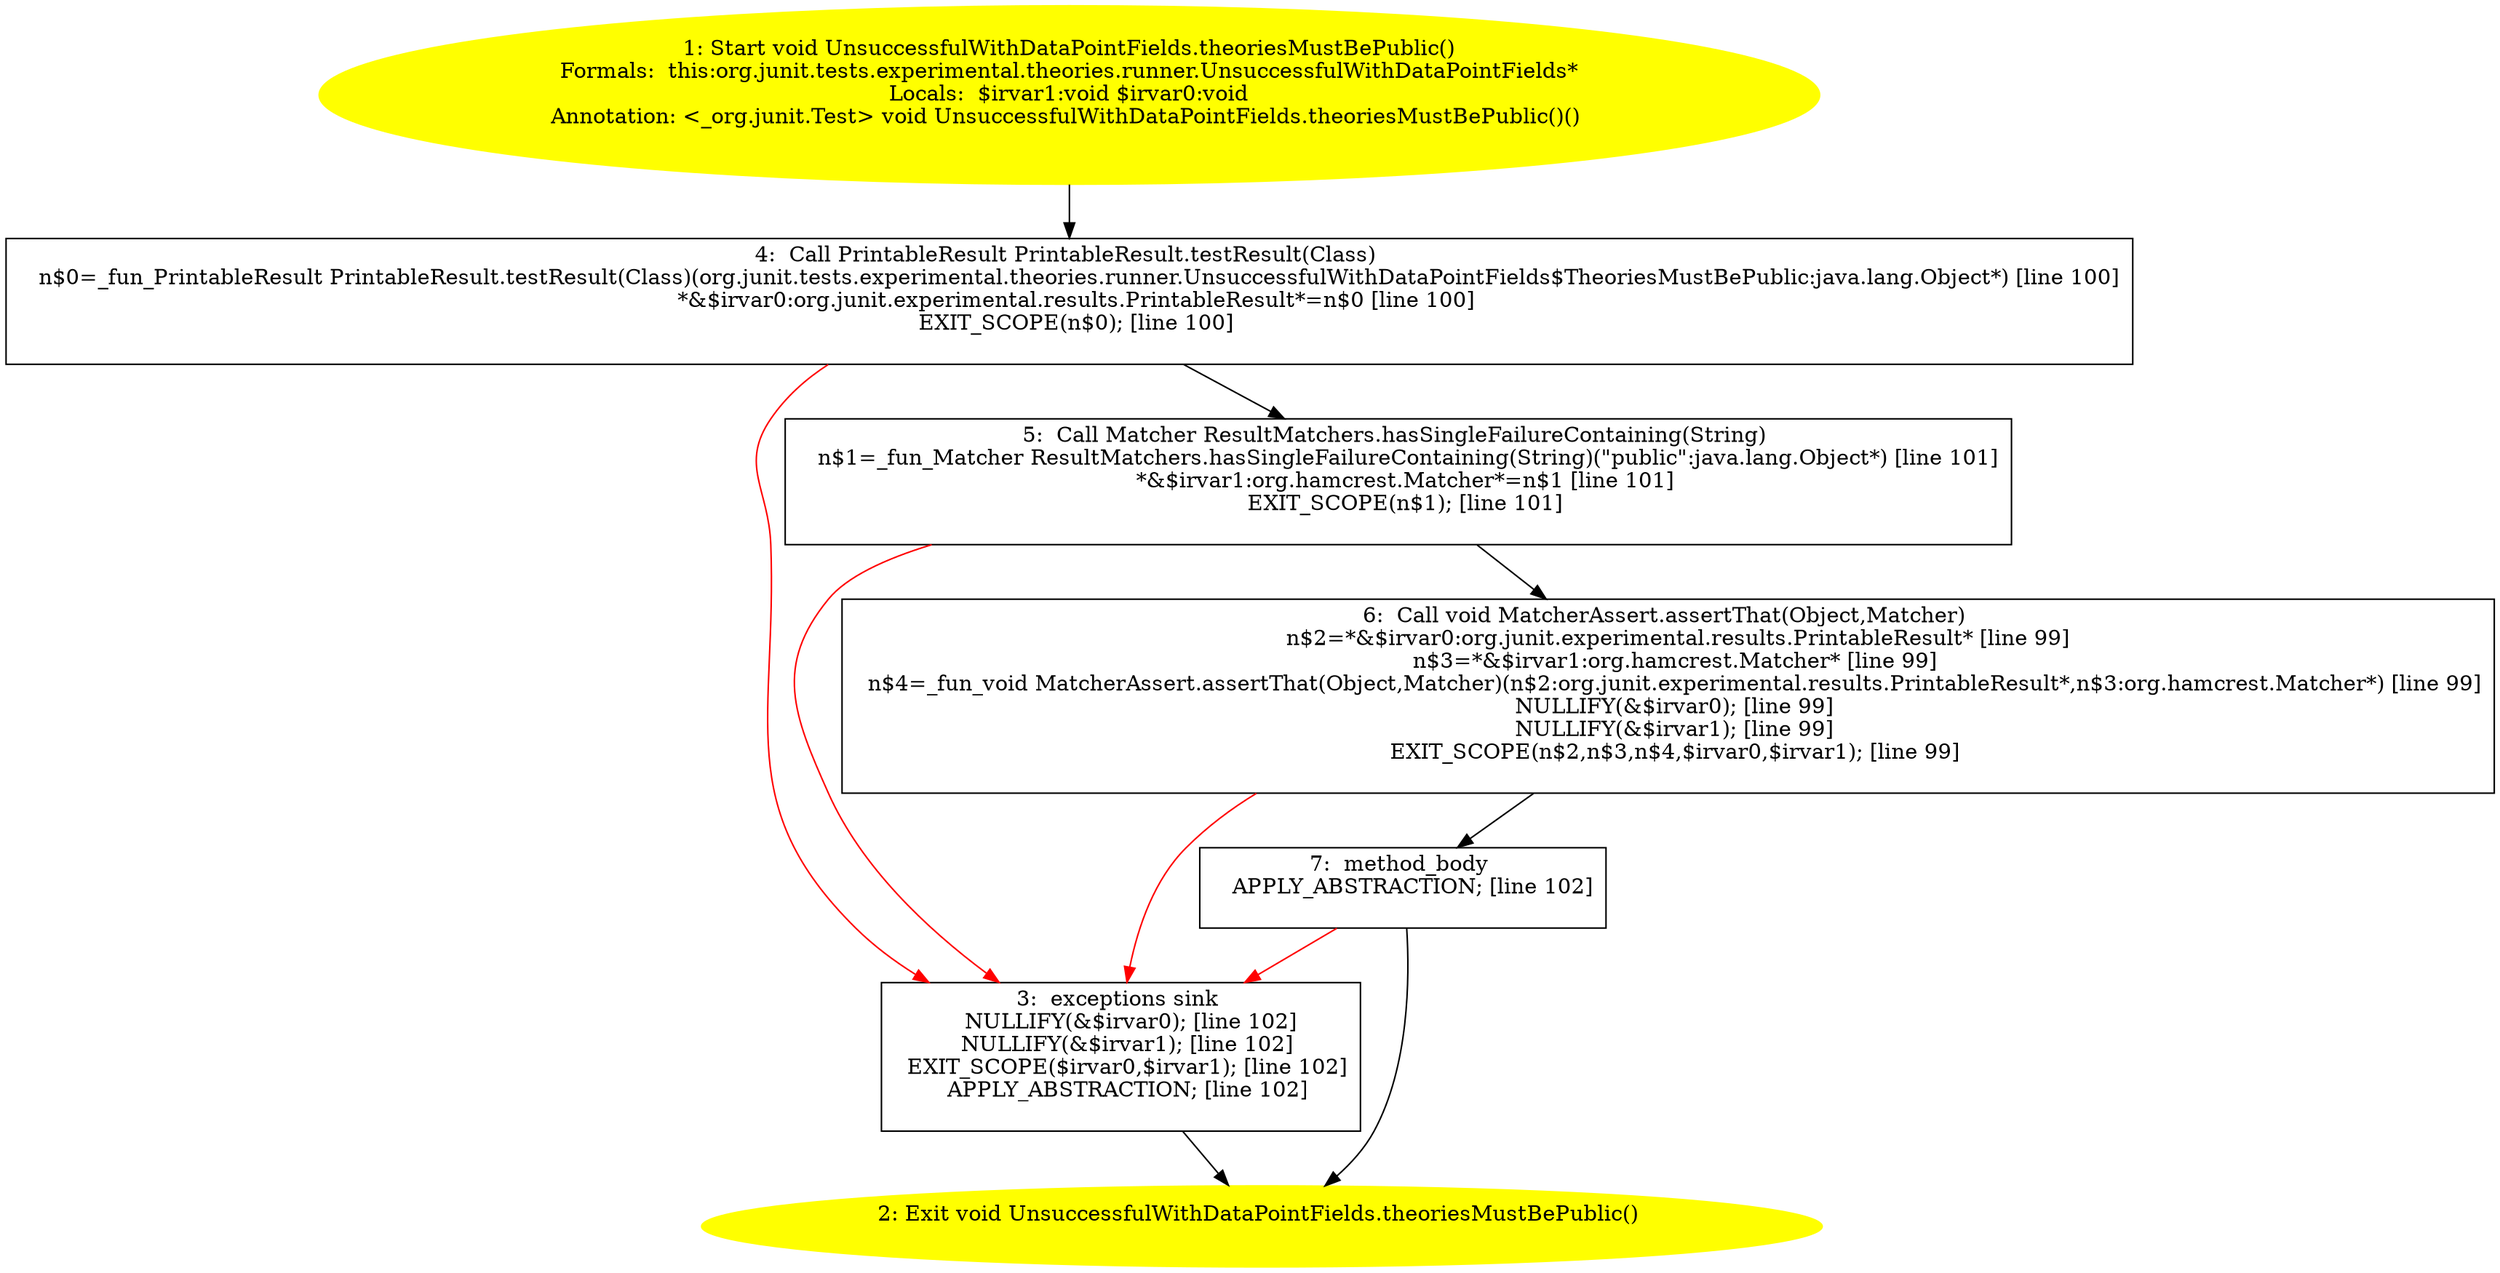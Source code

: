 /* @generated */
digraph cfg {
"org.junit.tests.experimental.theories.runner.UnsuccessfulWithDataPointFields.theoriesMustBePublic():.b081fde54680716174197bb5bbb8b18b_1" [label="1: Start void UnsuccessfulWithDataPointFields.theoriesMustBePublic()\nFormals:  this:org.junit.tests.experimental.theories.runner.UnsuccessfulWithDataPointFields*\nLocals:  $irvar1:void $irvar0:void\nAnnotation: <_org.junit.Test> void UnsuccessfulWithDataPointFields.theoriesMustBePublic()() \n  " color=yellow style=filled]
	

	 "org.junit.tests.experimental.theories.runner.UnsuccessfulWithDataPointFields.theoriesMustBePublic():.b081fde54680716174197bb5bbb8b18b_1" -> "org.junit.tests.experimental.theories.runner.UnsuccessfulWithDataPointFields.theoriesMustBePublic():.b081fde54680716174197bb5bbb8b18b_4" ;
"org.junit.tests.experimental.theories.runner.UnsuccessfulWithDataPointFields.theoriesMustBePublic():.b081fde54680716174197bb5bbb8b18b_2" [label="2: Exit void UnsuccessfulWithDataPointFields.theoriesMustBePublic() \n  " color=yellow style=filled]
	

"org.junit.tests.experimental.theories.runner.UnsuccessfulWithDataPointFields.theoriesMustBePublic():.b081fde54680716174197bb5bbb8b18b_3" [label="3:  exceptions sink \n   NULLIFY(&$irvar0); [line 102]\n  NULLIFY(&$irvar1); [line 102]\n  EXIT_SCOPE($irvar0,$irvar1); [line 102]\n  APPLY_ABSTRACTION; [line 102]\n " shape="box"]
	

	 "org.junit.tests.experimental.theories.runner.UnsuccessfulWithDataPointFields.theoriesMustBePublic():.b081fde54680716174197bb5bbb8b18b_3" -> "org.junit.tests.experimental.theories.runner.UnsuccessfulWithDataPointFields.theoriesMustBePublic():.b081fde54680716174197bb5bbb8b18b_2" ;
"org.junit.tests.experimental.theories.runner.UnsuccessfulWithDataPointFields.theoriesMustBePublic():.b081fde54680716174197bb5bbb8b18b_4" [label="4:  Call PrintableResult PrintableResult.testResult(Class) \n   n$0=_fun_PrintableResult PrintableResult.testResult(Class)(org.junit.tests.experimental.theories.runner.UnsuccessfulWithDataPointFields$TheoriesMustBePublic:java.lang.Object*) [line 100]\n  *&$irvar0:org.junit.experimental.results.PrintableResult*=n$0 [line 100]\n  EXIT_SCOPE(n$0); [line 100]\n " shape="box"]
	

	 "org.junit.tests.experimental.theories.runner.UnsuccessfulWithDataPointFields.theoriesMustBePublic():.b081fde54680716174197bb5bbb8b18b_4" -> "org.junit.tests.experimental.theories.runner.UnsuccessfulWithDataPointFields.theoriesMustBePublic():.b081fde54680716174197bb5bbb8b18b_5" ;
	 "org.junit.tests.experimental.theories.runner.UnsuccessfulWithDataPointFields.theoriesMustBePublic():.b081fde54680716174197bb5bbb8b18b_4" -> "org.junit.tests.experimental.theories.runner.UnsuccessfulWithDataPointFields.theoriesMustBePublic():.b081fde54680716174197bb5bbb8b18b_3" [color="red" ];
"org.junit.tests.experimental.theories.runner.UnsuccessfulWithDataPointFields.theoriesMustBePublic():.b081fde54680716174197bb5bbb8b18b_5" [label="5:  Call Matcher ResultMatchers.hasSingleFailureContaining(String) \n   n$1=_fun_Matcher ResultMatchers.hasSingleFailureContaining(String)(\"public\":java.lang.Object*) [line 101]\n  *&$irvar1:org.hamcrest.Matcher*=n$1 [line 101]\n  EXIT_SCOPE(n$1); [line 101]\n " shape="box"]
	

	 "org.junit.tests.experimental.theories.runner.UnsuccessfulWithDataPointFields.theoriesMustBePublic():.b081fde54680716174197bb5bbb8b18b_5" -> "org.junit.tests.experimental.theories.runner.UnsuccessfulWithDataPointFields.theoriesMustBePublic():.b081fde54680716174197bb5bbb8b18b_6" ;
	 "org.junit.tests.experimental.theories.runner.UnsuccessfulWithDataPointFields.theoriesMustBePublic():.b081fde54680716174197bb5bbb8b18b_5" -> "org.junit.tests.experimental.theories.runner.UnsuccessfulWithDataPointFields.theoriesMustBePublic():.b081fde54680716174197bb5bbb8b18b_3" [color="red" ];
"org.junit.tests.experimental.theories.runner.UnsuccessfulWithDataPointFields.theoriesMustBePublic():.b081fde54680716174197bb5bbb8b18b_6" [label="6:  Call void MatcherAssert.assertThat(Object,Matcher) \n   n$2=*&$irvar0:org.junit.experimental.results.PrintableResult* [line 99]\n  n$3=*&$irvar1:org.hamcrest.Matcher* [line 99]\n  n$4=_fun_void MatcherAssert.assertThat(Object,Matcher)(n$2:org.junit.experimental.results.PrintableResult*,n$3:org.hamcrest.Matcher*) [line 99]\n  NULLIFY(&$irvar0); [line 99]\n  NULLIFY(&$irvar1); [line 99]\n  EXIT_SCOPE(n$2,n$3,n$4,$irvar0,$irvar1); [line 99]\n " shape="box"]
	

	 "org.junit.tests.experimental.theories.runner.UnsuccessfulWithDataPointFields.theoriesMustBePublic():.b081fde54680716174197bb5bbb8b18b_6" -> "org.junit.tests.experimental.theories.runner.UnsuccessfulWithDataPointFields.theoriesMustBePublic():.b081fde54680716174197bb5bbb8b18b_7" ;
	 "org.junit.tests.experimental.theories.runner.UnsuccessfulWithDataPointFields.theoriesMustBePublic():.b081fde54680716174197bb5bbb8b18b_6" -> "org.junit.tests.experimental.theories.runner.UnsuccessfulWithDataPointFields.theoriesMustBePublic():.b081fde54680716174197bb5bbb8b18b_3" [color="red" ];
"org.junit.tests.experimental.theories.runner.UnsuccessfulWithDataPointFields.theoriesMustBePublic():.b081fde54680716174197bb5bbb8b18b_7" [label="7:  method_body \n   APPLY_ABSTRACTION; [line 102]\n " shape="box"]
	

	 "org.junit.tests.experimental.theories.runner.UnsuccessfulWithDataPointFields.theoriesMustBePublic():.b081fde54680716174197bb5bbb8b18b_7" -> "org.junit.tests.experimental.theories.runner.UnsuccessfulWithDataPointFields.theoriesMustBePublic():.b081fde54680716174197bb5bbb8b18b_2" ;
	 "org.junit.tests.experimental.theories.runner.UnsuccessfulWithDataPointFields.theoriesMustBePublic():.b081fde54680716174197bb5bbb8b18b_7" -> "org.junit.tests.experimental.theories.runner.UnsuccessfulWithDataPointFields.theoriesMustBePublic():.b081fde54680716174197bb5bbb8b18b_3" [color="red" ];
}
